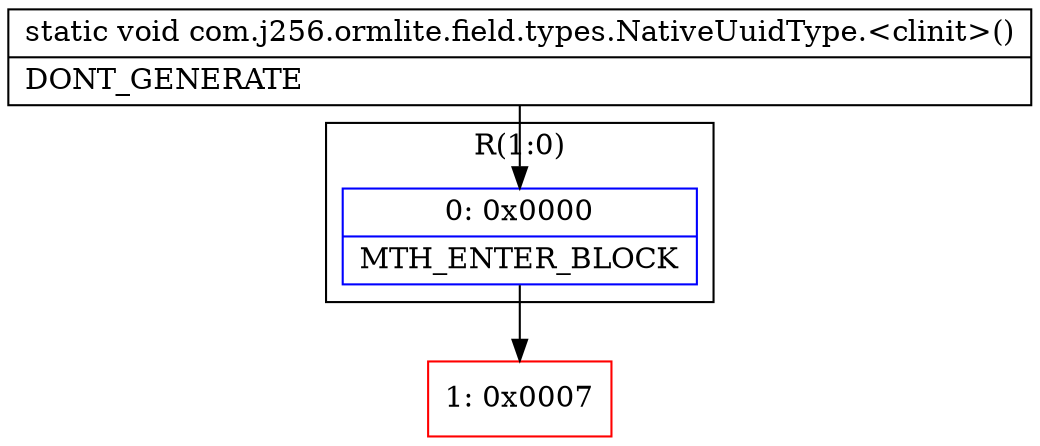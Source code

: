 digraph "CFG forcom.j256.ormlite.field.types.NativeUuidType.\<clinit\>()V" {
subgraph cluster_Region_2081504714 {
label = "R(1:0)";
node [shape=record,color=blue];
Node_0 [shape=record,label="{0\:\ 0x0000|MTH_ENTER_BLOCK\l}"];
}
Node_1 [shape=record,color=red,label="{1\:\ 0x0007}"];
MethodNode[shape=record,label="{static void com.j256.ormlite.field.types.NativeUuidType.\<clinit\>()  | DONT_GENERATE\l}"];
MethodNode -> Node_0;
Node_0 -> Node_1;
}

